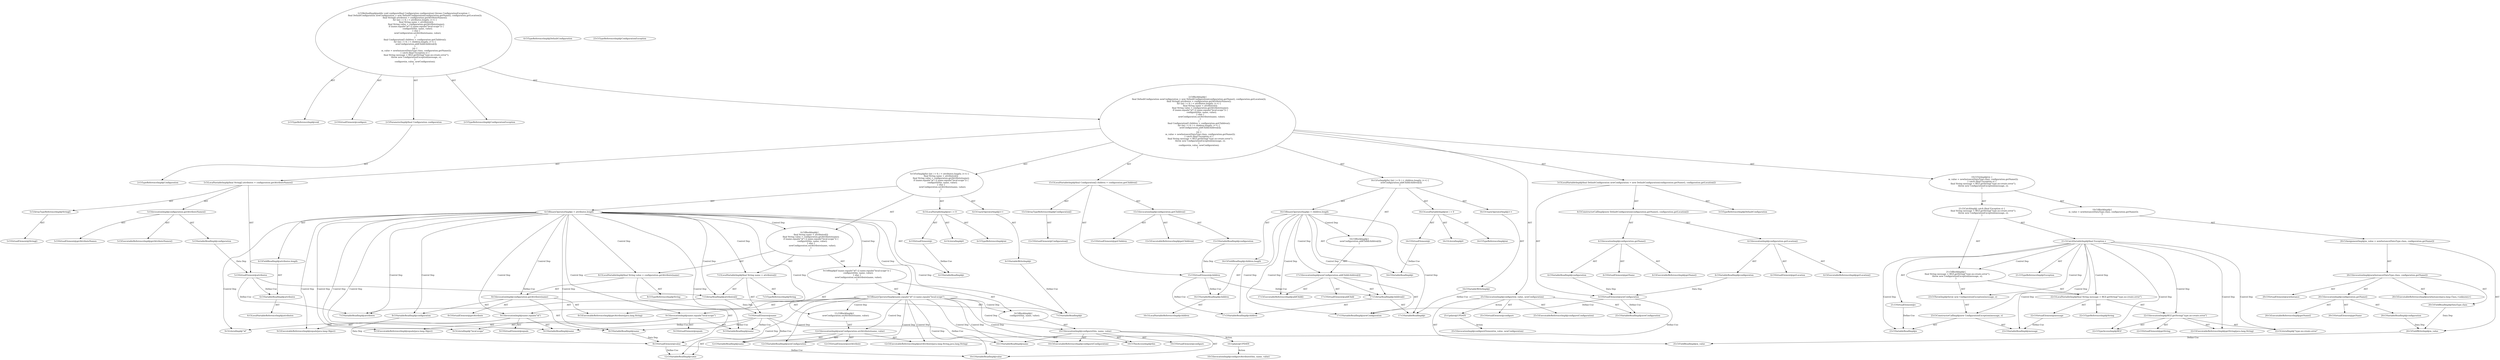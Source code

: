digraph "configure#?,Configuration" {
0 [label="2:CtTypeReferenceImpl@void" shape=ellipse]
1 [label="2:CtVirtualElement@configure" shape=ellipse]
2 [label="2:CtParameterImpl@final Configuration configuration" shape=ellipse]
3 [label="2:CtTypeReferenceImpl@Configuration" shape=ellipse]
4 [label="2:CtTypeReferenceImpl@ConfigurationException" shape=ellipse]
5 [label="3:CtTypeReferenceImpl@DefaultConfiguration" shape=ellipse]
6 [label="4:CtTypeReferenceImpl@DefaultConfiguration" shape=ellipse]
7 [label="4:CtExecutableReferenceImpl@getName()" shape=ellipse]
8 [label="4:CtVirtualElement@getName" shape=ellipse]
9 [label="4:CtVariableReadImpl@configuration" shape=ellipse]
10 [label="4:CtInvocationImpl@configuration.getName()" shape=ellipse]
11 [label="4:CtExecutableReferenceImpl@getLocation()" shape=ellipse]
12 [label="4:CtVirtualElement@getLocation" shape=ellipse]
13 [label="4:CtVariableReadImpl@configuration" shape=ellipse]
14 [label="4:CtInvocationImpl@configuration.getLocation()" shape=ellipse]
15 [label="4:CtConstructorCallImpl@new DefaultConfiguration(configuration.getName(), configuration.getLocation())" shape=ellipse]
16 [label="3:CtVirtualElement@newConfiguration" shape=ellipse]
17 [label="3:CtLocalVariableImpl@final DefaultConfiguration newConfiguration = new DefaultConfiguration(configuration.getName(), configuration.getLocation())" shape=ellipse]
18 [label="5:CtVirtualElement@String[]" shape=ellipse]
19 [label="5:CtArrayTypeReferenceImpl@String[]" shape=ellipse]
20 [label="5:CtExecutableReferenceImpl@getAttributeNames()" shape=ellipse]
21 [label="5:CtVirtualElement@getAttributeNames" shape=ellipse]
22 [label="5:CtVariableReadImpl@configuration" shape=ellipse]
23 [label="5:CtInvocationImpl@configuration.getAttributeNames()" shape=ellipse]
24 [label="5:CtVirtualElement@attributes" shape=ellipse]
25 [label="5:CtLocalVariableImpl@final String[] attributes = configuration.getAttributeNames()" shape=ellipse]
26 [label="6:CtTypeReferenceImpl@int" shape=ellipse]
27 [label="6:CtLiteralImpl@0" shape=ellipse]
28 [label="6:CtVirtualElement@i" shape=ellipse]
29 [label="6:CtLocalVariableImpl@int i = 0" shape=ellipse]
30 [label="6:CtVariableReadImpl@i" shape=ellipse]
31 [label="6:CtVariableReadImpl@attributes" shape=ellipse]
32 [label="6:CtLocalVariableReferenceImpl@attributes" shape=ellipse]
33 [label="6:CtFieldReadImpl@attributes.length" shape=ellipse]
34 [label="6:CtBinaryOperatorImpl@i < attributes.length" shape=ellipse]
35 [label="6:CtVariableWriteImpl@i" shape=ellipse]
36 [label="6:CtUnaryOperatorImpl@i++" shape=ellipse]
37 [label="7:CtTypeReferenceImpl@String" shape=ellipse]
38 [label="7:CtVariableReadImpl@attributes" shape=ellipse]
39 [label="7:CtVariableReadImpl@i" shape=ellipse]
40 [label="7:CtArrayReadImpl@attributes[i]" shape=ellipse]
41 [label="7:CtVirtualElement@name" shape=ellipse]
42 [label="7:CtLocalVariableImpl@final String name = attributes[i]" shape=ellipse]
43 [label="8:CtTypeReferenceImpl@String" shape=ellipse]
44 [label="8:CtExecutableReferenceImpl@getAttribute(java.lang.String)" shape=ellipse]
45 [label="8:CtVirtualElement@getAttribute" shape=ellipse]
46 [label="8:CtVariableReadImpl@configuration" shape=ellipse]
47 [label="8:CtVariableReadImpl@name" shape=ellipse]
48 [label="8:CtInvocationImpl@configuration.getAttribute(name)" shape=ellipse]
49 [label="8:CtVirtualElement@value" shape=ellipse]
50 [label="8:CtLocalVariableImpl@final String value = configuration.getAttribute(name)" shape=ellipse]
51 [label="9:CtExecutableReferenceImpl@equals(java.lang.Object)" shape=ellipse]
52 [label="9:CtVirtualElement@equals" shape=ellipse]
53 [label="9:CtVariableReadImpl@name" shape=ellipse]
54 [label="9:CtLiteralImpl@\"id\"" shape=ellipse]
55 [label="9:CtInvocationImpl@name.equals(\"id\")" shape=ellipse]
56 [label="9:CtExecutableReferenceImpl@equals(java.lang.Object)" shape=ellipse]
57 [label="9:CtVirtualElement@equals" shape=ellipse]
58 [label="9:CtVariableReadImpl@name" shape=ellipse]
59 [label="9:CtLiteralImpl@\"local-scope\"" shape=ellipse]
60 [label="9:CtInvocationImpl@name.equals(\"local-scope\")" shape=ellipse]
61 [label="9:CtBinaryOperatorImpl@name.equals(\"id\") || name.equals(\"local-scope\")" shape=ellipse]
62 [label="10:CtExecutableReferenceImpl@configure(Configuration)" shape=ellipse]
63 [label="10:CtVirtualElement@configure" shape=ellipse]
64 [label="10:CtThisAccessImpl@this" shape=ellipse]
65 [label="10:CtVariableReadImpl@name" shape=ellipse]
66 [label="10:CtVariableReadImpl@value" shape=ellipse]
67 [label="10:CtInvocationImpl@configure(this, name, value)" shape=ellipse]
68 [label="9:CtBlockImpl@\{
    configure(this, name, value);
\}" shape=ellipse]
69 [label="12:CtExecutableReferenceImpl@setAttribute(java.lang.String,java.lang.String)" shape=ellipse]
70 [label="12:CtVirtualElement@setAttribute" shape=ellipse]
71 [label="12:CtVariableReadImpl@newConfiguration" shape=ellipse]
72 [label="12:CtVariableReadImpl@name" shape=ellipse]
73 [label="12:CtVariableReadImpl@value" shape=ellipse]
74 [label="12:CtInvocationImpl@newConfiguration.setAttribute(name, value)" shape=ellipse]
75 [label="11:CtBlockImpl@\{
    newConfiguration.setAttribute(name, value);
\}" shape=ellipse]
76 [label="9:CtIfImpl@if (name.equals(\"id\") || name.equals(\"local-scope\")) \{
    configure(this, name, value);
\} else \{
    newConfiguration.setAttribute(name, value);
\}" shape=ellipse]
77 [label="6:CtBlockImpl@\{
    final String name = attributes[i];
    final String value = configuration.getAttribute(name);
    if (name.equals(\"id\") || name.equals(\"local-scope\")) \{
        configure(this, name, value);
    \} else \{
        newConfiguration.setAttribute(name, value);
    \}
\}" shape=ellipse]
78 [label="6:CtForImpl@for (int i = 0; i < attributes.length; i++) \{
    final String name = attributes[i];
    final String value = configuration.getAttribute(name);
    if (name.equals(\"id\") || name.equals(\"local-scope\")) \{
        configure(this, name, value);
    \} else \{
        newConfiguration.setAttribute(name, value);
    \}
\}" shape=ellipse]
79 [label="15:CtVirtualElement@Configuration[]" shape=ellipse]
80 [label="15:CtArrayTypeReferenceImpl@Configuration[]" shape=ellipse]
81 [label="15:CtExecutableReferenceImpl@getChildren()" shape=ellipse]
82 [label="15:CtVirtualElement@getChildren" shape=ellipse]
83 [label="15:CtVariableReadImpl@configuration" shape=ellipse]
84 [label="15:CtInvocationImpl@configuration.getChildren()" shape=ellipse]
85 [label="15:CtVirtualElement@children" shape=ellipse]
86 [label="15:CtLocalVariableImpl@final Configuration[] children = configuration.getChildren()" shape=ellipse]
87 [label="16:CtTypeReferenceImpl@int" shape=ellipse]
88 [label="16:CtLiteralImpl@0" shape=ellipse]
89 [label="16:CtVirtualElement@i" shape=ellipse]
90 [label="16:CtLocalVariableImpl@int i = 0" shape=ellipse]
91 [label="16:CtVariableReadImpl@i" shape=ellipse]
92 [label="16:CtVariableReadImpl@children" shape=ellipse]
93 [label="16:CtLocalVariableReferenceImpl@children" shape=ellipse]
94 [label="16:CtFieldReadImpl@children.length" shape=ellipse]
95 [label="16:CtBinaryOperatorImpl@i < children.length" shape=ellipse]
96 [label="16:CtVariableWriteImpl@i" shape=ellipse]
97 [label="16:CtUnaryOperatorImpl@i++" shape=ellipse]
98 [label="17:CtExecutableReferenceImpl@addChild()" shape=ellipse]
99 [label="17:CtVirtualElement@addChild" shape=ellipse]
100 [label="17:CtVariableReadImpl@newConfiguration" shape=ellipse]
101 [label="17:CtVariableReadImpl@children" shape=ellipse]
102 [label="17:CtVariableReadImpl@i" shape=ellipse]
103 [label="17:CtArrayReadImpl@children[i]" shape=ellipse]
104 [label="17:CtInvocationImpl@newConfiguration.addChild(children[i])" shape=ellipse]
105 [label="16:CtBlockImpl@\{
    newConfiguration.addChild(children[i]);
\}" shape=ellipse]
106 [label="16:CtForImpl@for (int i = 0; i < children.length; i++) \{
    newConfiguration.addChild(children[i]);
\}" shape=ellipse]
107 [label="20:CtFieldWriteImpl@m_value" shape=ellipse]
108 [label="20:CtExecutableReferenceImpl@newInstance(java.lang.Class,<unknown>)" shape=ellipse]
109 [label="20:CtVirtualElement@newInstance" shape=ellipse]
110 [label="20:CtFieldReadImpl@DataType.class" shape=ellipse]
111 [label="20:CtExecutableReferenceImpl@getName()" shape=ellipse]
112 [label="20:CtVirtualElement@getName" shape=ellipse]
113 [label="20:CtVariableReadImpl@configuration" shape=ellipse]
114 [label="20:CtInvocationImpl@configuration.getName()" shape=ellipse]
115 [label="20:CtInvocationImpl@newInstance(DataType.class, configuration.getName())" shape=ellipse]
116 [label="20:CtAssignmentImpl@m_value = newInstance(DataType.class, configuration.getName())" shape=ellipse]
117 [label="19:CtBlockImpl@\{
    m_value = newInstance(DataType.class, configuration.getName());
\}" shape=ellipse]
118 [label="21:CtVirtualElement@e" shape=ellipse]
119 [label="21:CtTypeReferenceImpl@Exception" shape=ellipse]
120 [label="21:CtCatchVariableImpl@final Exception e" shape=ellipse]
121 [label="22:CtTypeReferenceImpl@String" shape=ellipse]
122 [label="22:CtExecutableReferenceImpl@getString(java.lang.String)" shape=ellipse]
123 [label="22:CtVirtualElement@getString" shape=ellipse]
124 [label="22:CtTypeAccessImpl@REZ" shape=ellipse]
125 [label="22:CtLiteralImpl@\"type.no-create.error\"" shape=ellipse]
126 [label="22:CtInvocationImpl@REZ.getString(\"type.no-create.error\")" shape=ellipse]
127 [label="22:CtVirtualElement@message" shape=ellipse]
128 [label="22:CtLocalVariableImpl@final String message = REZ.getString(\"type.no-create.error\")" shape=ellipse]
129 [label="23:CtTypeReferenceImpl@ConfigurationException" shape=ellipse]
130 [label="23:CtVariableReadImpl@message" shape=ellipse]
131 [label="23:CtVariableReadImpl@e" shape=ellipse]
132 [label="23:CtConstructorCallImpl@new ConfigurationException(message, e)" shape=ellipse]
133 [label="23:CtThrowImpl@throw new ConfigurationException(message, e)" shape=ellipse]
134 [label="21:CtBlockImpl@\{
    final String message = REZ.getString(\"type.no-create.error\");
    throw new ConfigurationException(message, e);
\}" shape=ellipse]
135 [label="21:CtCatchImpl@ catch (final Exception e) \{
    final String message = REZ.getString(\"type.no-create.error\");
    throw new ConfigurationException(message, e);
\}" shape=ellipse]
136 [label="19:CtTryImpl@try \{
    m_value = newInstance(DataType.class, configuration.getName());
\} catch (final Exception e) \{
    final String message = REZ.getString(\"type.no-create.error\");
    throw new ConfigurationException(message, e);
\}" shape=ellipse]
137 [label="25:CtExecutableReferenceImpl@configure(Configuration)" shape=ellipse]
138 [label="25:CtVirtualElement@configure" shape=ellipse]
139 [label="25:CtFieldReadImpl@m_value" shape=ellipse]
140 [label="25:CtVariableReadImpl@newConfiguration" shape=ellipse]
141 [label="25:CtInvocationImpl@configure(m_value, newConfiguration)" shape=ellipse]
142 [label="2:CtBlockImpl@\{
    final DefaultConfiguration newConfiguration = new DefaultConfiguration(configuration.getName(), configuration.getLocation());
    final String[] attributes = configuration.getAttributeNames();
    for (int i = 0; i < attributes.length; i++) \{
        final String name = attributes[i];
        final String value = configuration.getAttribute(name);
        if (name.equals(\"id\") || name.equals(\"local-scope\")) \{
            configure(this, name, value);
        \} else \{
            newConfiguration.setAttribute(name, value);
        \}
    \}
    final Configuration[] children = configuration.getChildren();
    for (int i = 0; i < children.length; i++) \{
        newConfiguration.addChild(children[i]);
    \}
    try \{
        m_value = newInstance(DataType.class, configuration.getName());
    \} catch (final Exception e) \{
        final String message = REZ.getString(\"type.no-create.error\");
        throw new ConfigurationException(message, e);
    \}
    configure(m_value, newConfiguration);
\}" shape=ellipse]
143 [label="2:CtMethodImpl@public void configure(final Configuration configuration) throws ConfigurationException \{
    final DefaultConfiguration newConfiguration = new DefaultConfiguration(configuration.getName(), configuration.getLocation());
    final String[] attributes = configuration.getAttributeNames();
    for (int i = 0; i < attributes.length; i++) \{
        final String name = attributes[i];
        final String value = configuration.getAttribute(name);
        if (name.equals(\"id\") || name.equals(\"local-scope\")) \{
            configure(this, name, value);
        \} else \{
            newConfiguration.setAttribute(name, value);
        \}
    \}
    final Configuration[] children = configuration.getChildren();
    for (int i = 0; i < children.length; i++) \{
        newConfiguration.addChild(children[i]);
    \}
    try \{
        m_value = newInstance(DataType.class, configuration.getName());
    \} catch (final Exception e) \{
        final String message = REZ.getString(\"type.no-create.error\");
        throw new ConfigurationException(message, e);
    \}
    configure(m_value, newConfiguration);
\}" shape=ellipse]
144 [label="25:Update@UPDATE" shape=ellipse]
145 [label="25:CtInvocationImpl@configureElement(m_value, newConfiguration)" shape=ellipse]
146 [label="10:Update@UPDATE" shape=ellipse]
147 [label="10:CtInvocationImpl@configureAttribute(this, name, value)" shape=ellipse]
2 -> 3 [label="AST"];
9 -> 16 [label="Data Dep"];
10 -> 8 [label="AST"];
10 -> 9 [label="AST"];
10 -> 7 [label="AST"];
13 -> 16 [label="Data Dep"];
14 -> 12 [label="AST"];
14 -> 13 [label="AST"];
14 -> 11 [label="AST"];
15 -> 10 [label="AST"];
15 -> 14 [label="AST"];
16 -> 71 [label="Define-Use"];
16 -> 100 [label="Define-Use"];
16 -> 140 [label="Define-Use"];
17 -> 16 [label="AST"];
17 -> 5 [label="AST"];
17 -> 15 [label="AST"];
19 -> 18 [label="AST"];
22 -> 24 [label="Data Dep"];
23 -> 21 [label="AST"];
23 -> 22 [label="AST"];
23 -> 20 [label="AST"];
24 -> 31 [label="Define-Use"];
24 -> 38 [label="Define-Use"];
24 -> 40 [label="Define-Use"];
25 -> 24 [label="AST"];
25 -> 19 [label="AST"];
25 -> 23 [label="AST"];
28 -> 30 [label="Define-Use"];
29 -> 28 [label="AST"];
29 -> 26 [label="AST"];
29 -> 27 [label="AST"];
31 -> 32 [label="AST"];
33 -> 31 [label="AST"];
34 -> 30 [label="AST"];
34 -> 33 [label="AST"];
34 -> 77 [label="Control Dep"];
34 -> 42 [label="Control Dep"];
34 -> 40 [label="Control Dep"];
34 -> 38 [label="Control Dep"];
34 -> 39 [label="Control Dep"];
34 -> 50 [label="Control Dep"];
34 -> 48 [label="Control Dep"];
34 -> 44 [label="Control Dep"];
34 -> 46 [label="Control Dep"];
34 -> 47 [label="Control Dep"];
34 -> 76 [label="Control Dep"];
34 -> 61 [label="Control Dep"];
34 -> 55 [label="Control Dep"];
34 -> 51 [label="Control Dep"];
34 -> 53 [label="Control Dep"];
34 -> 54 [label="Control Dep"];
34 -> 60 [label="Control Dep"];
34 -> 56 [label="Control Dep"];
34 -> 58 [label="Control Dep"];
34 -> 59 [label="Control Dep"];
35 -> 39 [label="Define-Use"];
36 -> 35 [label="AST"];
40 -> 38 [label="AST"];
40 -> 39 [label="AST"];
40 -> 41 [label="Data Dep"];
41 -> 47 [label="Define-Use"];
41 -> 53 [label="Define-Use"];
41 -> 58 [label="Define-Use"];
41 -> 65 [label="Define-Use"];
41 -> 72 [label="Define-Use"];
42 -> 41 [label="AST"];
42 -> 37 [label="AST"];
42 -> 40 [label="AST"];
46 -> 49 [label="Data Dep"];
47 -> 49 [label="Data Dep"];
48 -> 45 [label="AST"];
48 -> 46 [label="AST"];
48 -> 44 [label="AST"];
48 -> 47 [label="AST"];
49 -> 66 [label="Define-Use"];
49 -> 73 [label="Define-Use"];
50 -> 49 [label="AST"];
50 -> 43 [label="AST"];
50 -> 48 [label="AST"];
55 -> 52 [label="AST"];
55 -> 53 [label="AST"];
55 -> 51 [label="AST"];
55 -> 54 [label="AST"];
60 -> 57 [label="AST"];
60 -> 58 [label="AST"];
60 -> 56 [label="AST"];
60 -> 59 [label="AST"];
61 -> 55 [label="AST"];
61 -> 60 [label="AST"];
61 -> 68 [label="Control Dep"];
61 -> 67 [label="Control Dep"];
61 -> 62 [label="Control Dep"];
61 -> 64 [label="Control Dep"];
61 -> 65 [label="Control Dep"];
61 -> 66 [label="Control Dep"];
61 -> 75 [label="Control Dep"];
61 -> 74 [label="Control Dep"];
61 -> 69 [label="Control Dep"];
61 -> 71 [label="Control Dep"];
61 -> 72 [label="Control Dep"];
61 -> 73 [label="Control Dep"];
67 -> 63 [label="AST"];
67 -> 62 [label="AST"];
67 -> 64 [label="AST"];
67 -> 65 [label="AST"];
67 -> 66 [label="AST"];
67 -> 146 [label="Action"];
68 -> 67 [label="AST"];
74 -> 70 [label="AST"];
74 -> 71 [label="AST"];
74 -> 69 [label="AST"];
74 -> 72 [label="AST"];
74 -> 73 [label="AST"];
75 -> 74 [label="AST"];
76 -> 61 [label="AST"];
76 -> 68 [label="AST"];
76 -> 75 [label="AST"];
77 -> 42 [label="AST"];
77 -> 50 [label="AST"];
77 -> 76 [label="AST"];
78 -> 29 [label="AST"];
78 -> 34 [label="AST"];
78 -> 36 [label="AST"];
78 -> 77 [label="AST"];
80 -> 79 [label="AST"];
83 -> 85 [label="Data Dep"];
84 -> 82 [label="AST"];
84 -> 83 [label="AST"];
84 -> 81 [label="AST"];
85 -> 92 [label="Define-Use"];
85 -> 101 [label="Define-Use"];
85 -> 103 [label="Define-Use"];
86 -> 85 [label="AST"];
86 -> 80 [label="AST"];
86 -> 84 [label="AST"];
89 -> 91 [label="Define-Use"];
90 -> 89 [label="AST"];
90 -> 87 [label="AST"];
90 -> 88 [label="AST"];
92 -> 93 [label="AST"];
94 -> 92 [label="AST"];
95 -> 91 [label="AST"];
95 -> 94 [label="AST"];
95 -> 105 [label="Control Dep"];
95 -> 104 [label="Control Dep"];
95 -> 98 [label="Control Dep"];
95 -> 100 [label="Control Dep"];
95 -> 103 [label="Control Dep"];
95 -> 101 [label="Control Dep"];
95 -> 102 [label="Control Dep"];
96 -> 102 [label="Define-Use"];
97 -> 96 [label="AST"];
103 -> 101 [label="AST"];
103 -> 102 [label="AST"];
104 -> 99 [label="AST"];
104 -> 100 [label="AST"];
104 -> 98 [label="AST"];
104 -> 103 [label="AST"];
105 -> 104 [label="AST"];
106 -> 90 [label="AST"];
106 -> 95 [label="AST"];
106 -> 97 [label="AST"];
106 -> 105 [label="AST"];
107 -> 139 [label="Define-Use"];
110 -> 107 [label="Data Dep"];
113 -> 107 [label="Data Dep"];
114 -> 112 [label="AST"];
114 -> 113 [label="AST"];
114 -> 111 [label="AST"];
115 -> 109 [label="AST"];
115 -> 108 [label="AST"];
115 -> 110 [label="AST"];
115 -> 114 [label="AST"];
116 -> 107 [label="AST"];
116 -> 115 [label="AST"];
117 -> 116 [label="AST"];
118 -> 131 [label="Define-Use"];
120 -> 118 [label="AST"];
120 -> 119 [label="AST"];
120 -> 134 [label="Control Dep"];
120 -> 128 [label="Control Dep"];
120 -> 126 [label="Control Dep"];
120 -> 122 [label="Control Dep"];
120 -> 124 [label="Control Dep"];
120 -> 125 [label="Control Dep"];
120 -> 133 [label="Control Dep"];
120 -> 132 [label="Control Dep"];
120 -> 130 [label="Control Dep"];
120 -> 131 [label="Control Dep"];
126 -> 123 [label="AST"];
126 -> 124 [label="AST"];
126 -> 122 [label="AST"];
126 -> 125 [label="AST"];
127 -> 130 [label="Define-Use"];
128 -> 127 [label="AST"];
128 -> 121 [label="AST"];
128 -> 126 [label="AST"];
132 -> 130 [label="AST"];
132 -> 131 [label="AST"];
133 -> 132 [label="AST"];
134 -> 128 [label="AST"];
134 -> 133 [label="AST"];
135 -> 120 [label="AST"];
135 -> 134 [label="AST"];
136 -> 117 [label="AST"];
136 -> 135 [label="AST"];
141 -> 138 [label="AST"];
141 -> 137 [label="AST"];
141 -> 139 [label="AST"];
141 -> 140 [label="AST"];
141 -> 144 [label="Action"];
142 -> 17 [label="AST"];
142 -> 25 [label="AST"];
142 -> 78 [label="AST"];
142 -> 86 [label="AST"];
142 -> 106 [label="AST"];
142 -> 136 [label="AST"];
142 -> 141 [label="AST"];
143 -> 1 [label="AST"];
143 -> 0 [label="AST"];
143 -> 2 [label="AST"];
143 -> 4 [label="AST"];
143 -> 142 [label="AST"];
144 -> 145 [label="Action"];
146 -> 147 [label="Action"];
}